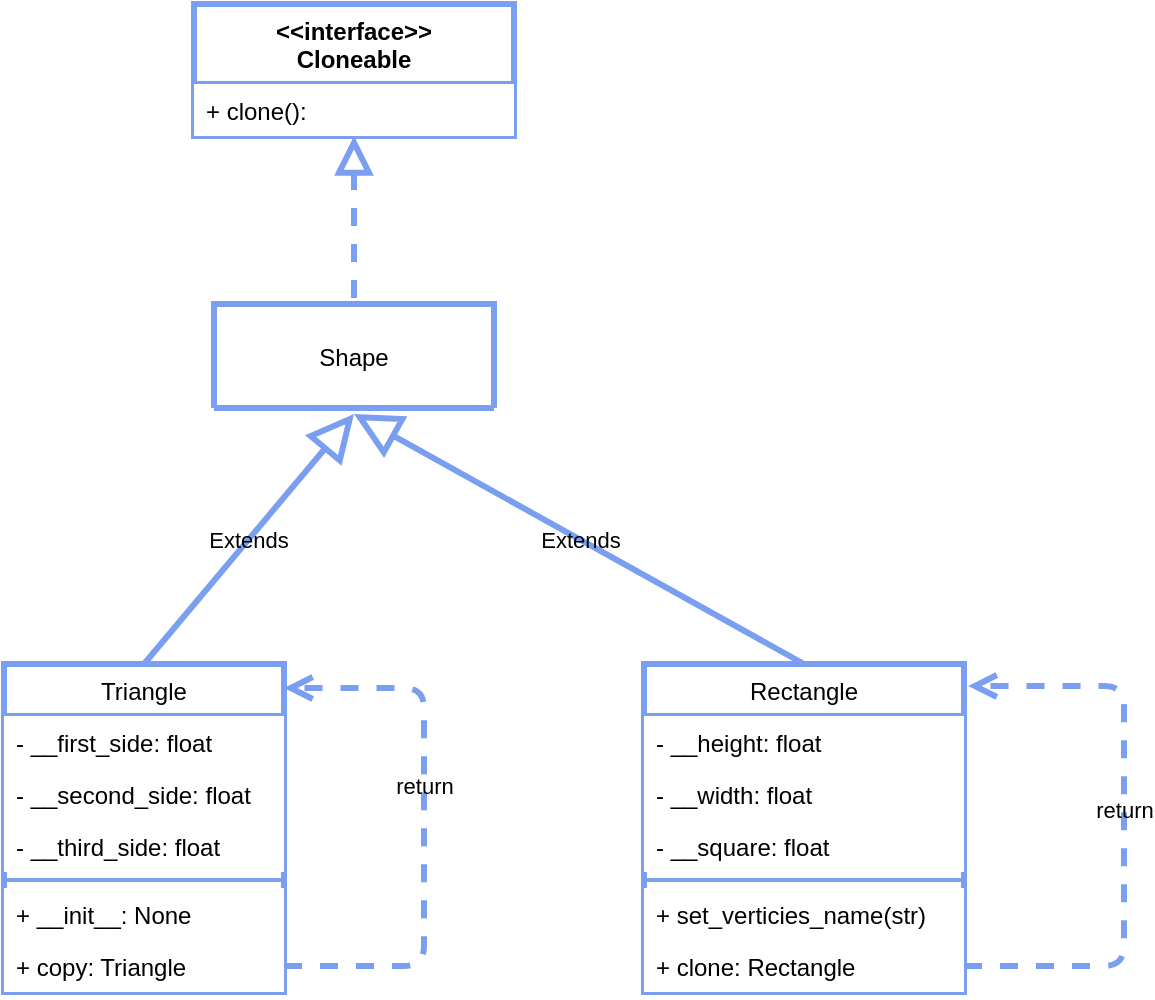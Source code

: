 <mxfile version="13.7.9" type="embed"><diagram id="ebTPwbKI2ClYz0F6z45i" name="Page-1"><mxGraphModel dx="1050" dy="686" grid="1" gridSize="10" guides="1" tooltips="1" connect="1" arrows="1" fold="1" page="1" pageScale="1" pageWidth="850" pageHeight="1100" background="#ffffff" math="0" shadow="0"><root><mxCell id="0"/><mxCell id="1" parent="0"/><mxCell id="6" value="&lt;&lt;interface&gt;&gt;&#10;Cloneable" style="swimlane;fontStyle=1;align=center;verticalAlign=top;childLayout=stackLayout;horizontal=1;startSize=40;horizontalStack=0;resizeParent=1;resizeParentMax=0;resizeLast=0;collapsible=1;marginBottom=0;strokeColor=#7A9EF0;fillColor=#FFFFFF;gradientColor=none;fontColor=#000000;strokeWidth=3;" vertex="1" parent="1"><mxGeometry x="265" y="120" width="160" height="66" as="geometry"/></mxCell><mxCell id="9" value="+ clone(): " style="text;strokeColor=none;align=left;verticalAlign=top;spacingLeft=4;spacingRight=4;overflow=hidden;rotatable=0;points=[[0,0.5],[1,0.5]];portConstraint=eastwest;fontColor=#000000;fillColor=#FFFFFF;strokeWidth=3;" vertex="1" parent="6"><mxGeometry y="40" width="160" height="26" as="geometry"/></mxCell><mxCell id="14" value="" style="endArrow=block;dashed=1;endFill=0;endSize=12;html=1;fontColor=#000000;entryX=0.5;entryY=1;entryDx=0;entryDy=0;exitX=0.5;exitY=0;exitDx=0;exitDy=0;spacingTop=7;strokeColor=#7A9EF0;strokeWidth=3;" edge="1" parent="1" source="10" target="6"><mxGeometry width="160" relative="1" as="geometry"><mxPoint x="180" y="390" as="sourcePoint"/><mxPoint x="340" y="390" as="targetPoint"/></mxGeometry></mxCell><mxCell id="10" value="Shape" style="swimlane;fontStyle=0;childLayout=stackLayout;horizontal=1;startSize=52;horizontalStack=0;resizeParent=1;resizeParentMax=0;resizeLast=0;collapsible=1;marginBottom=0;strokeColor=#7A9EF0;fillColor=#FFFFFF;fontColor=#000000;strokeWidth=3;perimeterSpacing=3;" vertex="1" parent="1"><mxGeometry x="275" y="270" width="140" height="52" as="geometry"/></mxCell><mxCell id="15" value="Triangle" style="swimlane;fontStyle=0;childLayout=stackLayout;horizontal=1;startSize=26;horizontalStack=0;resizeParent=1;resizeParentMax=0;resizeLast=0;collapsible=1;marginBottom=0;strokeColor=#7A9EF0;strokeWidth=3;fillColor=#FFFFFF;fontColor=#000000;" vertex="1" parent="1"><mxGeometry x="170" y="450" width="140" height="164" as="geometry"/></mxCell><mxCell id="16" value="- __first_side: float" style="text;strokeColor=none;align=left;verticalAlign=top;spacingLeft=4;spacingRight=4;overflow=hidden;rotatable=0;points=[[0,0.5],[1,0.5]];portConstraint=eastwest;fillColor=#FFFFFF;fontColor=#000000;" vertex="1" parent="15"><mxGeometry y="26" width="140" height="26" as="geometry"/></mxCell><mxCell id="17" value="- __second_side: float" style="text;strokeColor=none;align=left;verticalAlign=top;spacingLeft=4;spacingRight=4;overflow=hidden;rotatable=0;points=[[0,0.5],[1,0.5]];portConstraint=eastwest;fillColor=#FFFFFF;fontColor=#000000;" vertex="1" parent="15"><mxGeometry y="52" width="140" height="26" as="geometry"/></mxCell><mxCell id="18" value="- __third_side: float" style="text;align=left;verticalAlign=top;spacingLeft=4;spacingRight=4;overflow=hidden;rotatable=0;points=[[0,0.5],[1,0.5]];portConstraint=eastwest;fillColor=#FFFFFF;fontColor=#000000;" vertex="1" parent="15"><mxGeometry y="78" width="140" height="26" as="geometry"/></mxCell><mxCell id="33" value="" style="line;strokeWidth=2;align=left;verticalAlign=middle;spacingTop=-1;spacingLeft=3;spacingRight=3;rotatable=0;labelPosition=right;points=[];portConstraint=eastwest;rounded=0;strokeColor=#7A9EF0;" vertex="1" parent="15"><mxGeometry y="104" width="140" height="8" as="geometry"/></mxCell><mxCell id="25" value="+ __init__: None" style="text;align=left;verticalAlign=top;spacingLeft=4;spacingRight=4;overflow=hidden;rotatable=0;points=[[0,0.5],[1,0.5]];portConstraint=eastwest;fontColor=#000000;fillColor=#FFFFFF;rounded=0;strokeWidth=1;" vertex="1" parent="15"><mxGeometry y="112" width="140" height="26" as="geometry"/></mxCell><mxCell id="30" value="+ copy: Triangle" style="text;align=left;verticalAlign=top;spacingLeft=4;spacingRight=4;overflow=hidden;rotatable=0;points=[[0,0.5],[1,0.5]];portConstraint=eastwest;rounded=0;fontColor=#000000;fillColor=#FFFFFF;strokeWidth=1;" vertex="1" parent="15"><mxGeometry y="138" width="140" height="26" as="geometry"/></mxCell><mxCell id="34" value="return" style="html=1;verticalAlign=bottom;endArrow=open;dashed=1;endSize=8;labelBackgroundColor=none;strokeColor=#7A9EF0;strokeWidth=3;fontColor=#000000;entryX=1;entryY=0.073;entryDx=0;entryDy=0;entryPerimeter=0;exitX=1;exitY=0.5;exitDx=0;exitDy=0;" edge="1" parent="15" source="30" target="15"><mxGeometry x="0.082" relative="1" as="geometry"><mxPoint x="260" y="130" as="sourcePoint"/><mxPoint x="180" y="140" as="targetPoint"/><Array as="points"><mxPoint x="210" y="151"/><mxPoint x="210" y="70"/><mxPoint x="210" y="12"/></Array><mxPoint as="offset"/></mxGeometry></mxCell><mxCell id="19" value="Rectangle" style="swimlane;fontStyle=0;childLayout=stackLayout;horizontal=1;startSize=26;horizontalStack=0;resizeParent=1;resizeParentMax=0;resizeLast=0;collapsible=1;marginBottom=0;strokeColor=#7A9EF0;strokeWidth=3;fillColor=#FFFFFF;fontColor=#000000;" vertex="1" parent="1"><mxGeometry x="490" y="450" width="160" height="164" as="geometry"/></mxCell><mxCell id="20" value="- __height: float" style="text;strokeColor=none;align=left;verticalAlign=top;spacingLeft=4;spacingRight=4;overflow=hidden;rotatable=0;points=[[0,0.5],[1,0.5]];portConstraint=eastwest;fillColor=#FFFFFF;fontColor=#000000;" vertex="1" parent="19"><mxGeometry y="26" width="160" height="26" as="geometry"/></mxCell><mxCell id="21" value="- __width: float" style="text;strokeColor=none;align=left;verticalAlign=top;spacingLeft=4;spacingRight=4;overflow=hidden;rotatable=0;points=[[0,0.5],[1,0.5]];portConstraint=eastwest;fillColor=#FFFFFF;fontColor=#000000;" vertex="1" parent="19"><mxGeometry y="52" width="160" height="26" as="geometry"/></mxCell><mxCell id="22" value="- __square: float" style="text;strokeColor=none;align=left;verticalAlign=top;spacingLeft=4;spacingRight=4;overflow=hidden;rotatable=0;points=[[0,0.5],[1,0.5]];portConstraint=eastwest;fillColor=#FFFFFF;fontColor=#000000;" vertex="1" parent="19"><mxGeometry y="78" width="160" height="26" as="geometry"/></mxCell><mxCell id="36" value="" style="line;strokeWidth=2;fillColor=none;align=left;verticalAlign=middle;spacingTop=-1;spacingLeft=3;spacingRight=3;rotatable=0;labelPosition=right;points=[];portConstraint=eastwest;rounded=0;fontColor=#000000;strokeColor=#7A9EF0;" vertex="1" parent="19"><mxGeometry y="104" width="160" height="8" as="geometry"/></mxCell><mxCell id="38" value="+ set_verticies_name(str) " style="text;strokeColor=none;align=left;verticalAlign=top;spacingLeft=4;spacingRight=4;overflow=hidden;rotatable=0;points=[[0,0.5],[1,0.5]];portConstraint=eastwest;rounded=0;fontColor=#000000;fillColor=#FFFFFF;" vertex="1" parent="19"><mxGeometry y="112" width="160" height="26" as="geometry"/></mxCell><mxCell id="39" value="+ clone: Rectangle" style="text;strokeColor=none;align=left;verticalAlign=top;spacingLeft=4;spacingRight=4;overflow=hidden;rotatable=0;points=[[0,0.5],[1,0.5]];portConstraint=eastwest;rounded=0;fontColor=#000000;fillColor=#FFFFFF;" vertex="1" parent="19"><mxGeometry y="138" width="160" height="26" as="geometry"/></mxCell><mxCell id="40" value="return" style="html=1;verticalAlign=bottom;endArrow=open;dashed=1;endSize=8;labelBackgroundColor=none;strokeColor=#7A9EF0;strokeWidth=3;fontColor=#000000;exitX=1;exitY=0.5;exitDx=0;exitDy=0;entryX=1.013;entryY=0.067;entryDx=0;entryDy=0;entryPerimeter=0;" edge="1" parent="19" source="39" target="19"><mxGeometry relative="1" as="geometry"><mxPoint x="-60" y="260" as="sourcePoint"/><mxPoint x="240" y="-20" as="targetPoint"/><Array as="points"><mxPoint x="240" y="151"/><mxPoint x="240" y="11"/></Array></mxGeometry></mxCell><mxCell id="23" value="Extends" style="endArrow=block;endSize=16;endFill=0;html=1;strokeColor=#7A9EF0;strokeWidth=3;entryX=0.5;entryY=1;entryDx=0;entryDy=0;exitX=0.5;exitY=0;exitDx=0;exitDy=0;fontColor=#000000;labelBackgroundColor=none;" edge="1" parent="1" source="15" target="10"><mxGeometry width="160" relative="1" as="geometry"><mxPoint x="20" y="380" as="sourcePoint"/><mxPoint x="180" y="380" as="targetPoint"/></mxGeometry></mxCell><mxCell id="24" value="&lt;font&gt;Extends&lt;/font&gt;" style="endArrow=block;endSize=16;endFill=0;html=1;strokeColor=#7A9EF0;strokeWidth=3;entryX=0.5;entryY=1;entryDx=0;entryDy=0;exitX=0.5;exitY=0;exitDx=0;exitDy=0;labelBackgroundColor=none;fontColor=#000000;" edge="1" parent="1" source="19" target="10"><mxGeometry width="160" relative="1" as="geometry"><mxPoint x="420" y="380" as="sourcePoint"/><mxPoint x="580" y="380" as="targetPoint"/></mxGeometry></mxCell></root></mxGraphModel></diagram></mxfile>
